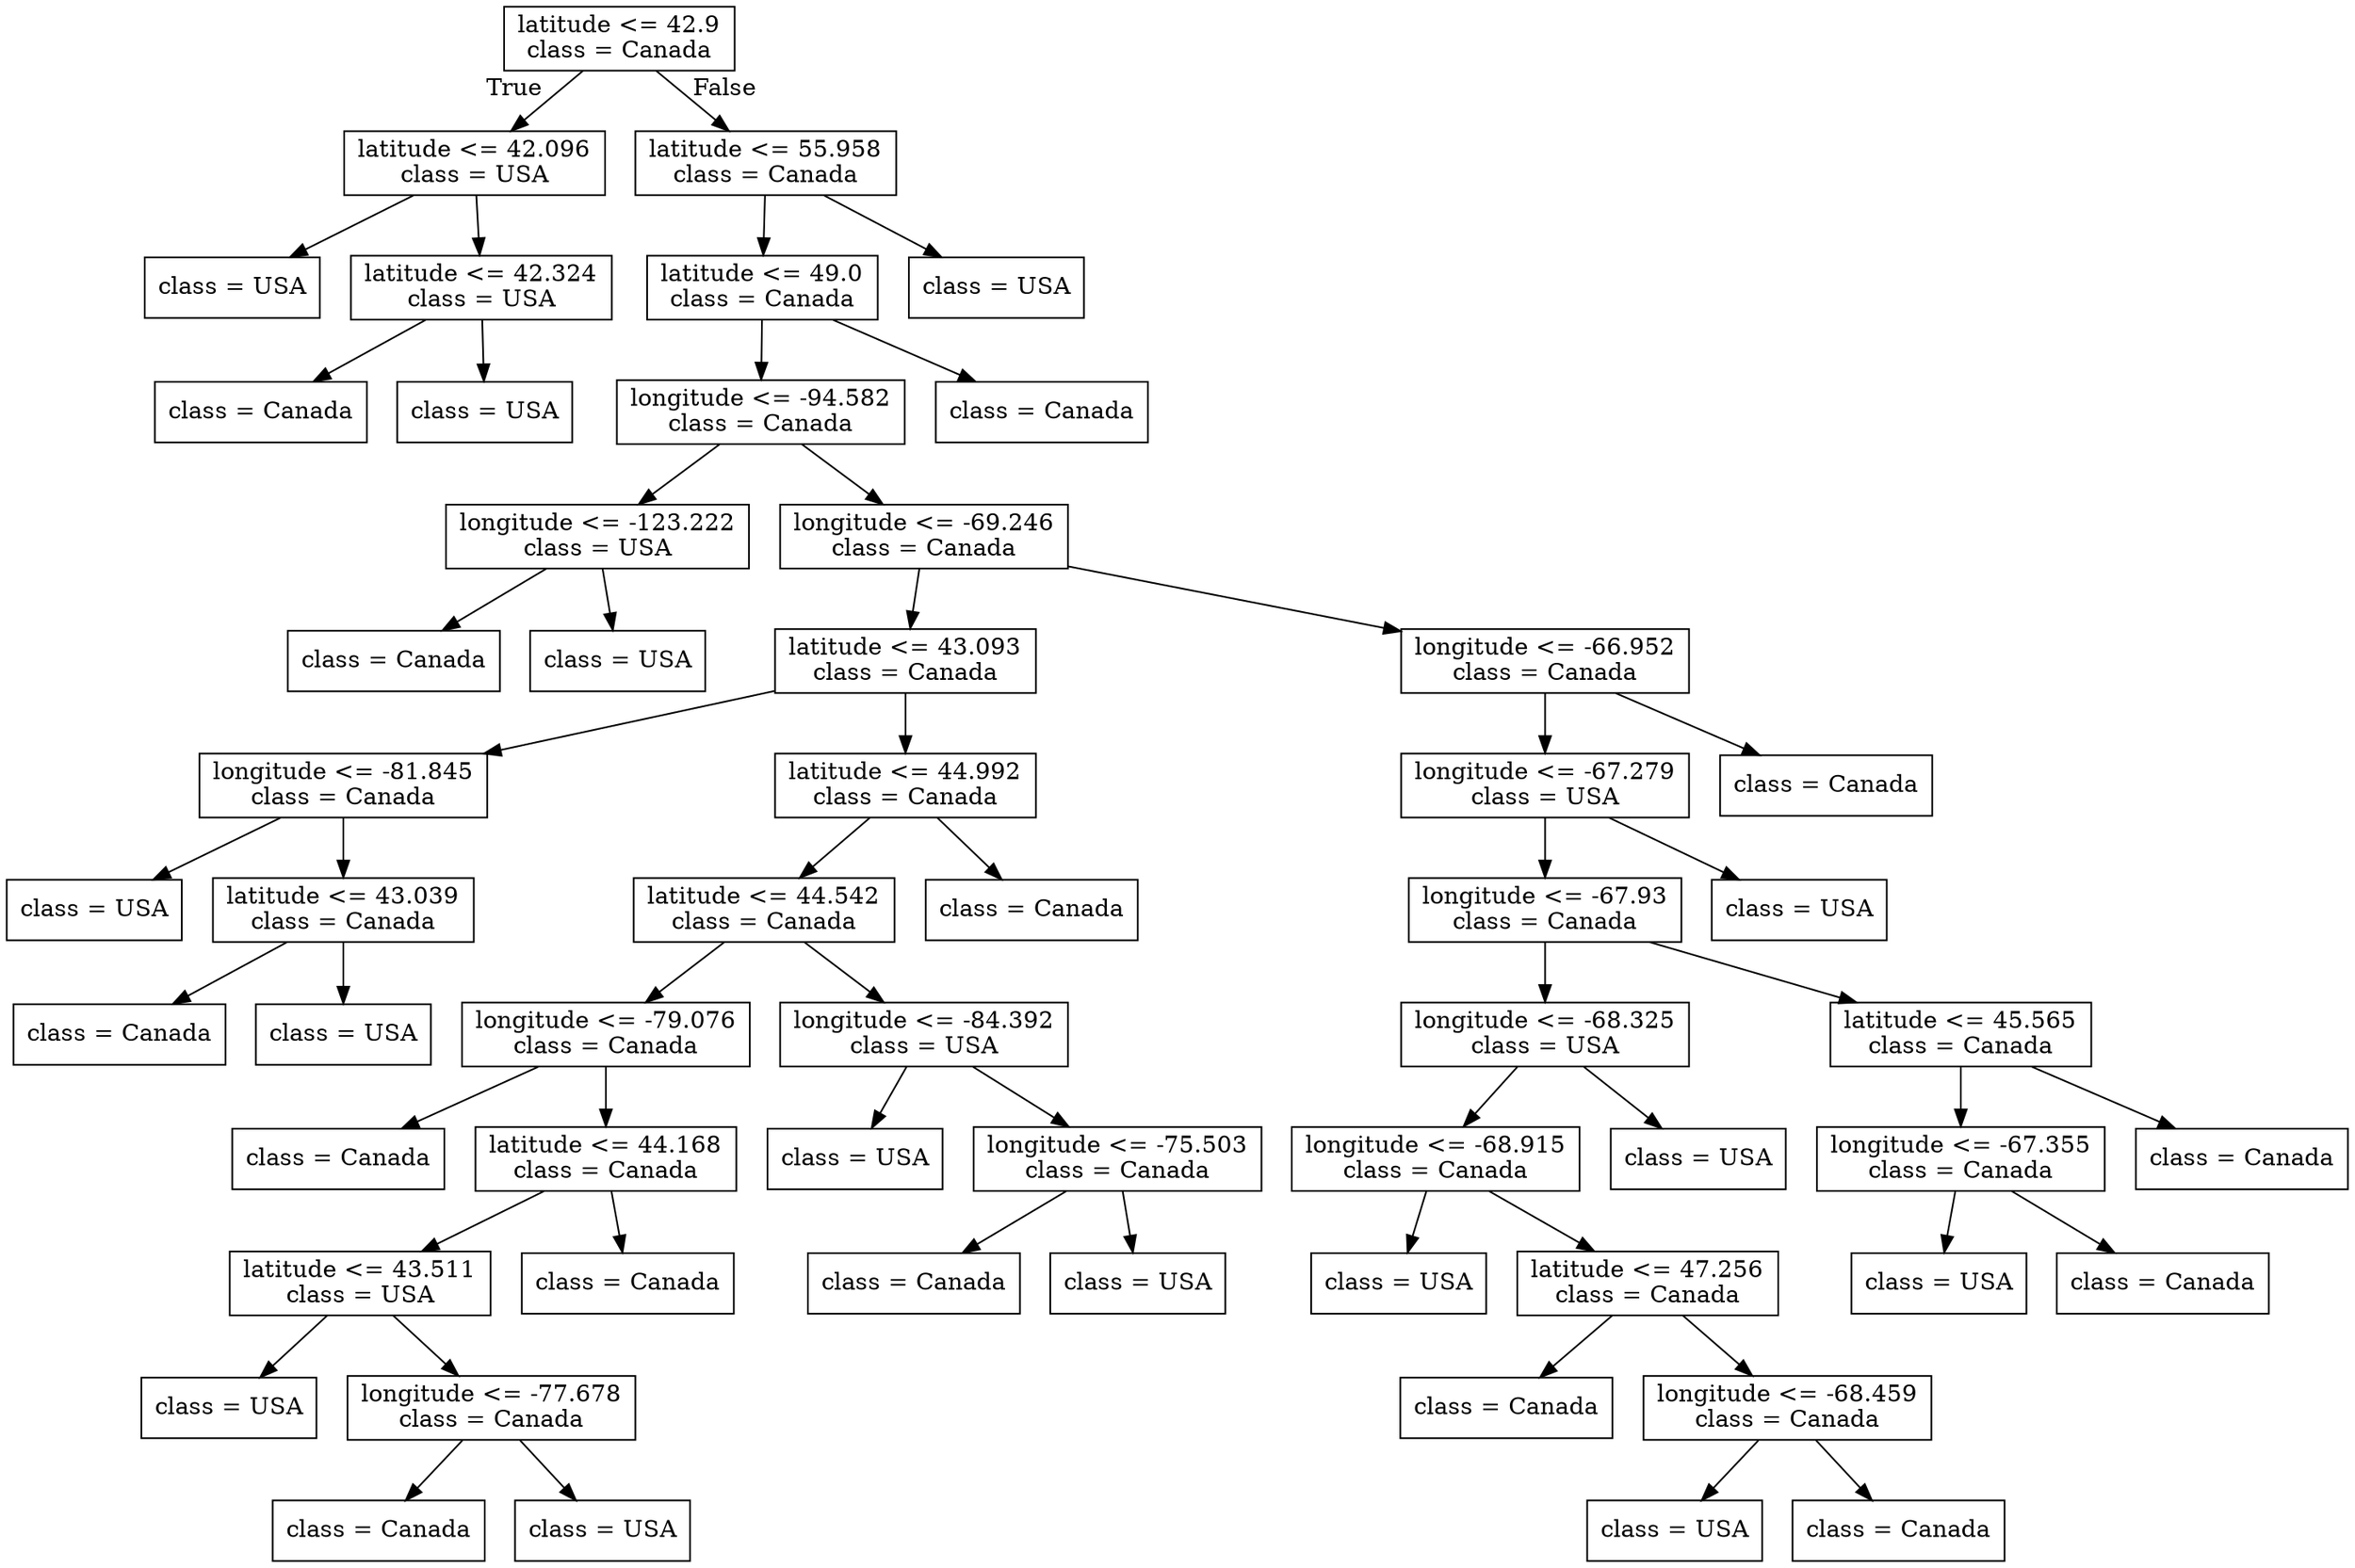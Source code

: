 digraph Tree {
node [shape=box] ;
0 [label="latitude <= 42.9\nclass = Canada"] ;
1 [label="latitude <= 42.096\nclass = USA"] ;
0 -> 1 [labeldistance=2.5, labelangle=45, headlabel="True"] ;
2 [label="class = USA"] ;
1 -> 2 ;
3 [label="latitude <= 42.324\nclass = USA"] ;
1 -> 3 ;
4 [label="class = Canada"] ;
3 -> 4 ;
5 [label="class = USA"] ;
3 -> 5 ;
6 [label="latitude <= 55.958\nclass = Canada"] ;
0 -> 6 [labeldistance=2.5, labelangle=-45, headlabel="False"] ;
7 [label="latitude <= 49.0\nclass = Canada"] ;
6 -> 7 ;
8 [label="longitude <= -94.582\nclass = Canada"] ;
7 -> 8 ;
9 [label="longitude <= -123.222\nclass = USA"] ;
8 -> 9 ;
10 [label="class = Canada"] ;
9 -> 10 ;
11 [label="class = USA"] ;
9 -> 11 ;
12 [label="longitude <= -69.246\nclass = Canada"] ;
8 -> 12 ;
13 [label="latitude <= 43.093\nclass = Canada"] ;
12 -> 13 ;
14 [label="longitude <= -81.845\nclass = Canada"] ;
13 -> 14 ;
15 [label="class = USA"] ;
14 -> 15 ;
16 [label="latitude <= 43.039\nclass = Canada"] ;
14 -> 16 ;
17 [label="class = Canada"] ;
16 -> 17 ;
18 [label="class = USA"] ;
16 -> 18 ;
19 [label="latitude <= 44.992\nclass = Canada"] ;
13 -> 19 ;
20 [label="latitude <= 44.542\nclass = Canada"] ;
19 -> 20 ;
21 [label="longitude <= -79.076\nclass = Canada"] ;
20 -> 21 ;
22 [label="class = Canada"] ;
21 -> 22 ;
23 [label="latitude <= 44.168\nclass = Canada"] ;
21 -> 23 ;
24 [label="latitude <= 43.511\nclass = USA"] ;
23 -> 24 ;
25 [label="class = USA"] ;
24 -> 25 ;
26 [label="longitude <= -77.678\nclass = Canada"] ;
24 -> 26 ;
27 [label="class = Canada"] ;
26 -> 27 ;
28 [label="class = USA"] ;
26 -> 28 ;
29 [label="class = Canada"] ;
23 -> 29 ;
30 [label="longitude <= -84.392\nclass = USA"] ;
20 -> 30 ;
31 [label="class = USA"] ;
30 -> 31 ;
32 [label="longitude <= -75.503\nclass = Canada"] ;
30 -> 32 ;
33 [label="class = Canada"] ;
32 -> 33 ;
34 [label="class = USA"] ;
32 -> 34 ;
35 [label="class = Canada"] ;
19 -> 35 ;
36 [label="longitude <= -66.952\nclass = Canada"] ;
12 -> 36 ;
37 [label="longitude <= -67.279\nclass = USA"] ;
36 -> 37 ;
38 [label="longitude <= -67.93\nclass = Canada"] ;
37 -> 38 ;
39 [label="longitude <= -68.325\nclass = USA"] ;
38 -> 39 ;
40 [label="longitude <= -68.915\nclass = Canada"] ;
39 -> 40 ;
41 [label="class = USA"] ;
40 -> 41 ;
42 [label="latitude <= 47.256\nclass = Canada"] ;
40 -> 42 ;
43 [label="class = Canada"] ;
42 -> 43 ;
44 [label="longitude <= -68.459\nclass = Canada"] ;
42 -> 44 ;
45 [label="class = USA"] ;
44 -> 45 ;
46 [label="class = Canada"] ;
44 -> 46 ;
47 [label="class = USA"] ;
39 -> 47 ;
48 [label="latitude <= 45.565\nclass = Canada"] ;
38 -> 48 ;
49 [label="longitude <= -67.355\nclass = Canada"] ;
48 -> 49 ;
50 [label="class = USA"] ;
49 -> 50 ;
51 [label="class = Canada"] ;
49 -> 51 ;
52 [label="class = Canada"] ;
48 -> 52 ;
53 [label="class = USA"] ;
37 -> 53 ;
54 [label="class = Canada"] ;
36 -> 54 ;
55 [label="class = Canada"] ;
7 -> 55 ;
56 [label="class = USA"] ;
6 -> 56 ;
}

